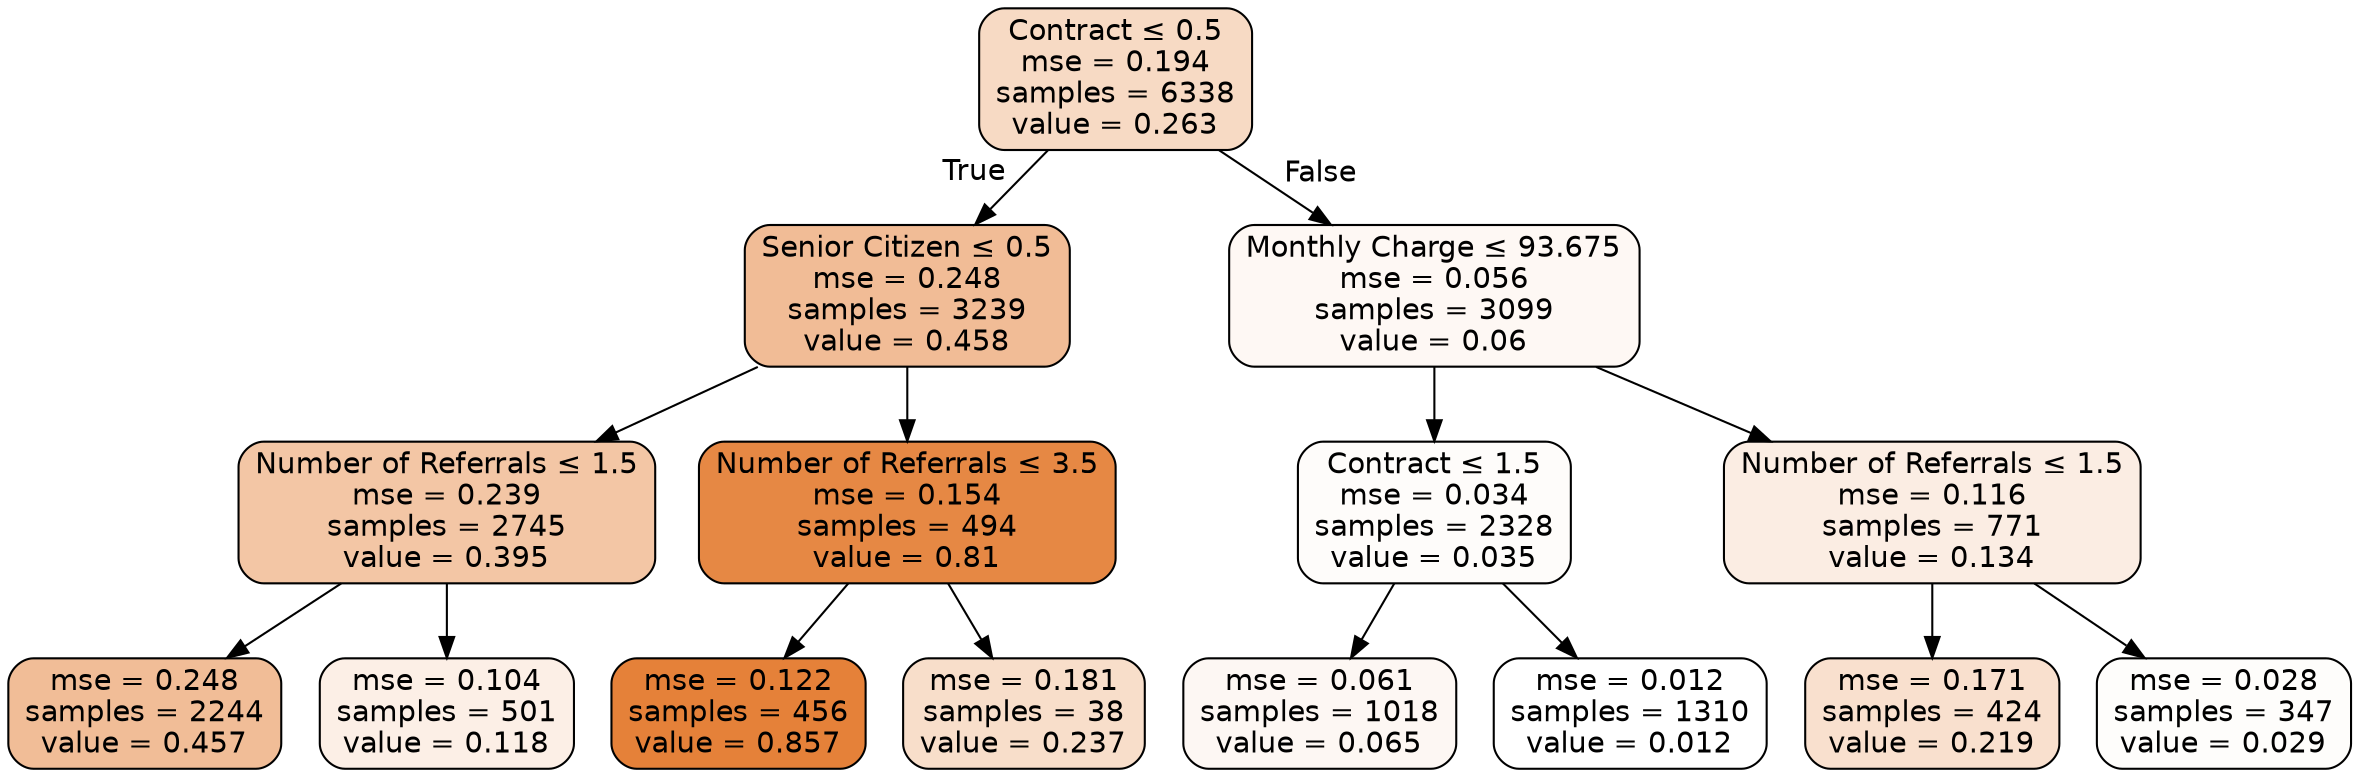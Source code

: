 digraph Tree {
node [shape=box, style="filled, rounded", color="black", fontname=helvetica] ;
edge [fontname=helvetica] ;
0 [label=<Contract &le; 0.5<br/>mse = 0.194<br/>samples = 6338<br/>value = 0.263>, fillcolor="#f7dac4"] ;
1 [label=<Senior Citizen &le; 0.5<br/>mse = 0.248<br/>samples = 3239<br/>value = 0.458>, fillcolor="#f1bc96"] ;
0 -> 1 [labeldistance=2.5, labelangle=45, headlabel="True"] ;
2 [label=<Number of Referrals &le; 1.5<br/>mse = 0.239<br/>samples = 2745<br/>value = 0.395>, fillcolor="#f3c6a5"] ;
1 -> 2 ;
3 [label=<mse = 0.248<br/>samples = 2244<br/>value = 0.457>, fillcolor="#f1bd97"] ;
2 -> 3 ;
4 [label=<mse = 0.104<br/>samples = 501<br/>value = 0.118>, fillcolor="#fcefe6"] ;
2 -> 4 ;
5 [label=<Number of Referrals &le; 3.5<br/>mse = 0.154<br/>samples = 494<br/>value = 0.81>, fillcolor="#e68844"] ;
1 -> 5 ;
6 [label=<mse = 0.122<br/>samples = 456<br/>value = 0.857>, fillcolor="#e58139"] ;
5 -> 6 ;
7 [label=<mse = 0.181<br/>samples = 38<br/>value = 0.237>, fillcolor="#f8deca"] ;
5 -> 7 ;
8 [label=<Monthly Charge &le; 93.675<br/>mse = 0.056<br/>samples = 3099<br/>value = 0.06>, fillcolor="#fef8f4"] ;
0 -> 8 [labeldistance=2.5, labelangle=-45, headlabel="False"] ;
9 [label=<Contract &le; 1.5<br/>mse = 0.034<br/>samples = 2328<br/>value = 0.035>, fillcolor="#fefcfa"] ;
8 -> 9 ;
10 [label=<mse = 0.061<br/>samples = 1018<br/>value = 0.065>, fillcolor="#fdf7f3"] ;
9 -> 10 ;
11 [label=<mse = 0.012<br/>samples = 1310<br/>value = 0.012>, fillcolor="#ffffff"] ;
9 -> 11 ;
12 [label=<Number of Referrals &le; 1.5<br/>mse = 0.116<br/>samples = 771<br/>value = 0.134>, fillcolor="#fbede3"] ;
8 -> 12 ;
13 [label=<mse = 0.171<br/>samples = 424<br/>value = 0.219>, fillcolor="#f9e0ce"] ;
12 -> 13 ;
14 [label=<mse = 0.028<br/>samples = 347<br/>value = 0.029>, fillcolor="#fefdfb"] ;
12 -> 14 ;
}
